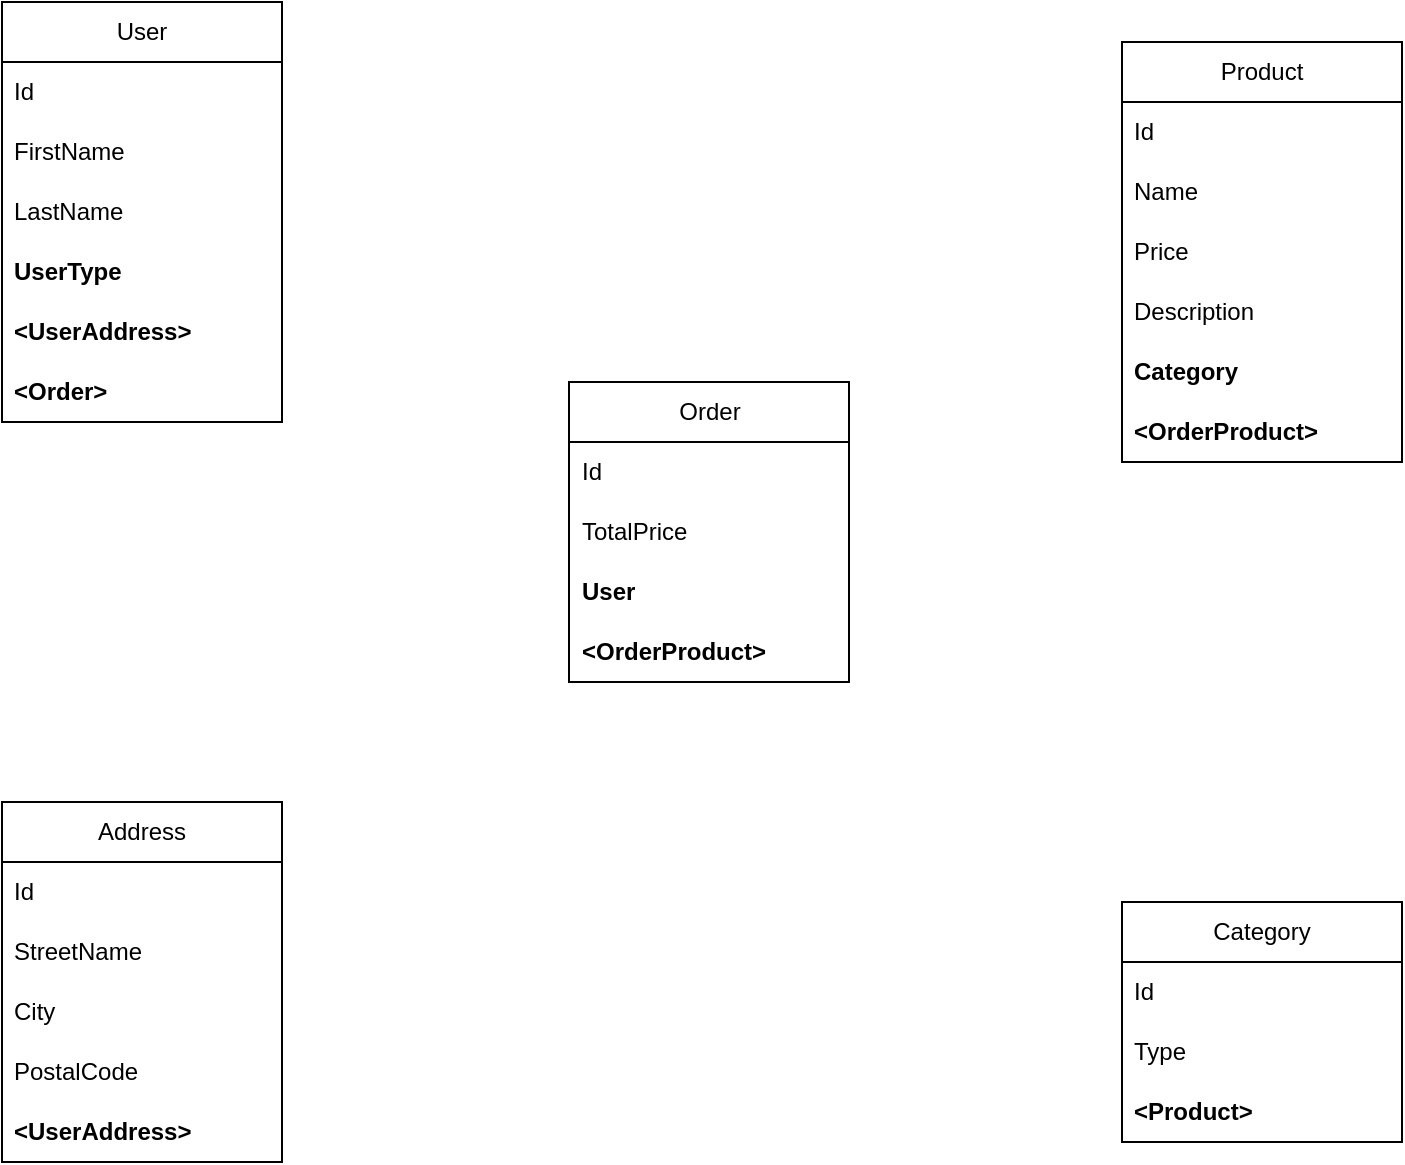 <mxfile version="21.1.8" type="github">
  <diagram name="Sida-1" id="JZOTu8ASMJhNiB_NNXug">
    <mxGraphModel dx="1434" dy="746" grid="1" gridSize="10" guides="1" tooltips="1" connect="1" arrows="1" fold="1" page="1" pageScale="1" pageWidth="827" pageHeight="1169" math="0" shadow="0">
      <root>
        <mxCell id="0" />
        <mxCell id="1" parent="0" />
        <mxCell id="_yWbzFC5sqD9NhLHcOeJ-7" value="User" style="swimlane;fontStyle=0;childLayout=stackLayout;horizontal=1;startSize=30;horizontalStack=0;resizeParent=1;resizeParentMax=0;resizeLast=0;collapsible=1;marginBottom=0;whiteSpace=wrap;html=1;movable=1;resizable=1;rotatable=1;deletable=1;editable=1;locked=0;connectable=1;" vertex="1" parent="1">
          <mxGeometry x="60" y="40" width="140" height="210" as="geometry" />
        </mxCell>
        <mxCell id="_yWbzFC5sqD9NhLHcOeJ-9" value="Id" style="text;strokeColor=none;fillColor=none;align=left;verticalAlign=middle;spacingLeft=4;spacingRight=4;overflow=hidden;points=[[0,0.5],[1,0.5]];portConstraint=eastwest;rotatable=0;whiteSpace=wrap;html=1;" vertex="1" parent="_yWbzFC5sqD9NhLHcOeJ-7">
          <mxGeometry y="30" width="140" height="30" as="geometry" />
        </mxCell>
        <mxCell id="_yWbzFC5sqD9NhLHcOeJ-10" value="FirstName" style="text;strokeColor=none;fillColor=none;align=left;verticalAlign=middle;spacingLeft=4;spacingRight=4;overflow=hidden;points=[[0,0.5],[1,0.5]];portConstraint=eastwest;rotatable=0;whiteSpace=wrap;html=1;" vertex="1" parent="_yWbzFC5sqD9NhLHcOeJ-7">
          <mxGeometry y="60" width="140" height="30" as="geometry" />
        </mxCell>
        <mxCell id="_yWbzFC5sqD9NhLHcOeJ-15" value="LastName" style="text;strokeColor=none;fillColor=none;align=left;verticalAlign=middle;spacingLeft=4;spacingRight=4;overflow=hidden;points=[[0,0.5],[1,0.5]];portConstraint=eastwest;rotatable=0;whiteSpace=wrap;html=1;" vertex="1" parent="_yWbzFC5sqD9NhLHcOeJ-7">
          <mxGeometry y="90" width="140" height="30" as="geometry" />
        </mxCell>
        <mxCell id="_yWbzFC5sqD9NhLHcOeJ-35" value="&lt;b&gt;UserType&lt;/b&gt;" style="text;strokeColor=none;fillColor=none;align=left;verticalAlign=middle;spacingLeft=4;spacingRight=4;overflow=hidden;points=[[0,0.5],[1,0.5]];portConstraint=eastwest;rotatable=0;whiteSpace=wrap;html=1;" vertex="1" parent="_yWbzFC5sqD9NhLHcOeJ-7">
          <mxGeometry y="120" width="140" height="30" as="geometry" />
        </mxCell>
        <mxCell id="_yWbzFC5sqD9NhLHcOeJ-36" value="&lt;b&gt;&amp;lt;UserAddress&amp;gt;&lt;/b&gt;" style="text;strokeColor=none;fillColor=none;align=left;verticalAlign=middle;spacingLeft=4;spacingRight=4;overflow=hidden;points=[[0,0.5],[1,0.5]];portConstraint=eastwest;rotatable=0;whiteSpace=wrap;html=1;" vertex="1" parent="_yWbzFC5sqD9NhLHcOeJ-7">
          <mxGeometry y="150" width="140" height="30" as="geometry" />
        </mxCell>
        <mxCell id="_yWbzFC5sqD9NhLHcOeJ-37" value="&lt;b&gt;&amp;lt;Order&amp;gt;&lt;/b&gt;" style="text;strokeColor=none;fillColor=none;align=left;verticalAlign=middle;spacingLeft=4;spacingRight=4;overflow=hidden;points=[[0,0.5],[1,0.5]];portConstraint=eastwest;rotatable=0;whiteSpace=wrap;html=1;" vertex="1" parent="_yWbzFC5sqD9NhLHcOeJ-7">
          <mxGeometry y="180" width="140" height="30" as="geometry" />
        </mxCell>
        <mxCell id="_yWbzFC5sqD9NhLHcOeJ-11" value="Address" style="swimlane;fontStyle=0;childLayout=stackLayout;horizontal=1;startSize=30;horizontalStack=0;resizeParent=1;resizeParentMax=0;resizeLast=0;collapsible=1;marginBottom=0;whiteSpace=wrap;html=1;" vertex="1" parent="1">
          <mxGeometry x="60" y="440" width="140" height="180" as="geometry" />
        </mxCell>
        <mxCell id="_yWbzFC5sqD9NhLHcOeJ-12" value="Id" style="text;strokeColor=none;fillColor=none;align=left;verticalAlign=middle;spacingLeft=4;spacingRight=4;overflow=hidden;points=[[0,0.5],[1,0.5]];portConstraint=eastwest;rotatable=0;whiteSpace=wrap;html=1;" vertex="1" parent="_yWbzFC5sqD9NhLHcOeJ-11">
          <mxGeometry y="30" width="140" height="30" as="geometry" />
        </mxCell>
        <mxCell id="_yWbzFC5sqD9NhLHcOeJ-13" value="StreetName" style="text;strokeColor=none;fillColor=none;align=left;verticalAlign=middle;spacingLeft=4;spacingRight=4;overflow=hidden;points=[[0,0.5],[1,0.5]];portConstraint=eastwest;rotatable=0;whiteSpace=wrap;html=1;" vertex="1" parent="_yWbzFC5sqD9NhLHcOeJ-11">
          <mxGeometry y="60" width="140" height="30" as="geometry" />
        </mxCell>
        <mxCell id="_yWbzFC5sqD9NhLHcOeJ-14" value="City" style="text;strokeColor=none;fillColor=none;align=left;verticalAlign=middle;spacingLeft=4;spacingRight=4;overflow=hidden;points=[[0,0.5],[1,0.5]];portConstraint=eastwest;rotatable=0;whiteSpace=wrap;html=1;" vertex="1" parent="_yWbzFC5sqD9NhLHcOeJ-11">
          <mxGeometry y="90" width="140" height="30" as="geometry" />
        </mxCell>
        <mxCell id="_yWbzFC5sqD9NhLHcOeJ-38" value="PostalCode" style="text;strokeColor=none;fillColor=none;align=left;verticalAlign=middle;spacingLeft=4;spacingRight=4;overflow=hidden;points=[[0,0.5],[1,0.5]];portConstraint=eastwest;rotatable=0;whiteSpace=wrap;html=1;" vertex="1" parent="_yWbzFC5sqD9NhLHcOeJ-11">
          <mxGeometry y="120" width="140" height="30" as="geometry" />
        </mxCell>
        <mxCell id="_yWbzFC5sqD9NhLHcOeJ-40" value="&lt;b&gt;&amp;lt;UserAddress&amp;gt;&lt;/b&gt;" style="text;strokeColor=none;fillColor=none;align=left;verticalAlign=middle;spacingLeft=4;spacingRight=4;overflow=hidden;points=[[0,0.5],[1,0.5]];portConstraint=eastwest;rotatable=0;whiteSpace=wrap;html=1;" vertex="1" parent="_yWbzFC5sqD9NhLHcOeJ-11">
          <mxGeometry y="150" width="140" height="30" as="geometry" />
        </mxCell>
        <mxCell id="_yWbzFC5sqD9NhLHcOeJ-18" value="Product" style="swimlane;fontStyle=0;childLayout=stackLayout;horizontal=1;startSize=30;horizontalStack=0;resizeParent=1;resizeParentMax=0;resizeLast=0;collapsible=1;marginBottom=0;whiteSpace=wrap;html=1;" vertex="1" parent="1">
          <mxGeometry x="620" y="60" width="140" height="210" as="geometry" />
        </mxCell>
        <mxCell id="_yWbzFC5sqD9NhLHcOeJ-19" value="Id" style="text;strokeColor=none;fillColor=none;align=left;verticalAlign=middle;spacingLeft=4;spacingRight=4;overflow=hidden;points=[[0,0.5],[1,0.5]];portConstraint=eastwest;rotatable=0;whiteSpace=wrap;html=1;" vertex="1" parent="_yWbzFC5sqD9NhLHcOeJ-18">
          <mxGeometry y="30" width="140" height="30" as="geometry" />
        </mxCell>
        <mxCell id="_yWbzFC5sqD9NhLHcOeJ-20" value="Name" style="text;strokeColor=none;fillColor=none;align=left;verticalAlign=middle;spacingLeft=4;spacingRight=4;overflow=hidden;points=[[0,0.5],[1,0.5]];portConstraint=eastwest;rotatable=0;whiteSpace=wrap;html=1;" vertex="1" parent="_yWbzFC5sqD9NhLHcOeJ-18">
          <mxGeometry y="60" width="140" height="30" as="geometry" />
        </mxCell>
        <mxCell id="_yWbzFC5sqD9NhLHcOeJ-21" value="Price" style="text;strokeColor=none;fillColor=none;align=left;verticalAlign=middle;spacingLeft=4;spacingRight=4;overflow=hidden;points=[[0,0.5],[1,0.5]];portConstraint=eastwest;rotatable=0;whiteSpace=wrap;html=1;" vertex="1" parent="_yWbzFC5sqD9NhLHcOeJ-18">
          <mxGeometry y="90" width="140" height="30" as="geometry" />
        </mxCell>
        <mxCell id="_yWbzFC5sqD9NhLHcOeJ-22" value="Description" style="text;strokeColor=none;fillColor=none;align=left;verticalAlign=middle;spacingLeft=4;spacingRight=4;overflow=hidden;points=[[0,0.5],[1,0.5]];portConstraint=eastwest;rotatable=0;whiteSpace=wrap;html=1;" vertex="1" parent="_yWbzFC5sqD9NhLHcOeJ-18">
          <mxGeometry y="120" width="140" height="30" as="geometry" />
        </mxCell>
        <mxCell id="_yWbzFC5sqD9NhLHcOeJ-41" value="&lt;b&gt;Category&lt;/b&gt;" style="text;strokeColor=none;fillColor=none;align=left;verticalAlign=middle;spacingLeft=4;spacingRight=4;overflow=hidden;points=[[0,0.5],[1,0.5]];portConstraint=eastwest;rotatable=0;whiteSpace=wrap;html=1;" vertex="1" parent="_yWbzFC5sqD9NhLHcOeJ-18">
          <mxGeometry y="150" width="140" height="30" as="geometry" />
        </mxCell>
        <mxCell id="_yWbzFC5sqD9NhLHcOeJ-42" value="&lt;b&gt;&amp;lt;OrderProduct&amp;gt;&lt;/b&gt;" style="text;strokeColor=none;fillColor=none;align=left;verticalAlign=middle;spacingLeft=4;spacingRight=4;overflow=hidden;points=[[0,0.5],[1,0.5]];portConstraint=eastwest;rotatable=0;whiteSpace=wrap;html=1;" vertex="1" parent="_yWbzFC5sqD9NhLHcOeJ-18">
          <mxGeometry y="180" width="140" height="30" as="geometry" />
        </mxCell>
        <mxCell id="_yWbzFC5sqD9NhLHcOeJ-23" value="Category" style="swimlane;fontStyle=0;childLayout=stackLayout;horizontal=1;startSize=30;horizontalStack=0;resizeParent=1;resizeParentMax=0;resizeLast=0;collapsible=1;marginBottom=0;whiteSpace=wrap;html=1;" vertex="1" parent="1">
          <mxGeometry x="620" y="490" width="140" height="120" as="geometry" />
        </mxCell>
        <mxCell id="_yWbzFC5sqD9NhLHcOeJ-24" value="Id" style="text;strokeColor=none;fillColor=none;align=left;verticalAlign=middle;spacingLeft=4;spacingRight=4;overflow=hidden;points=[[0,0.5],[1,0.5]];portConstraint=eastwest;rotatable=0;whiteSpace=wrap;html=1;" vertex="1" parent="_yWbzFC5sqD9NhLHcOeJ-23">
          <mxGeometry y="30" width="140" height="30" as="geometry" />
        </mxCell>
        <mxCell id="_yWbzFC5sqD9NhLHcOeJ-25" value="Type" style="text;strokeColor=none;fillColor=none;align=left;verticalAlign=middle;spacingLeft=4;spacingRight=4;overflow=hidden;points=[[0,0.5],[1,0.5]];portConstraint=eastwest;rotatable=0;whiteSpace=wrap;html=1;" vertex="1" parent="_yWbzFC5sqD9NhLHcOeJ-23">
          <mxGeometry y="60" width="140" height="30" as="geometry" />
        </mxCell>
        <mxCell id="_yWbzFC5sqD9NhLHcOeJ-43" value="&lt;b&gt;&amp;lt;Product&amp;gt;&lt;/b&gt;" style="text;strokeColor=none;fillColor=none;align=left;verticalAlign=middle;spacingLeft=4;spacingRight=4;overflow=hidden;points=[[0,0.5],[1,0.5]];portConstraint=eastwest;rotatable=0;whiteSpace=wrap;html=1;" vertex="1" parent="_yWbzFC5sqD9NhLHcOeJ-23">
          <mxGeometry y="90" width="140" height="30" as="geometry" />
        </mxCell>
        <mxCell id="_yWbzFC5sqD9NhLHcOeJ-27" value="Order" style="swimlane;fontStyle=0;childLayout=stackLayout;horizontal=1;startSize=30;horizontalStack=0;resizeParent=1;resizeParentMax=0;resizeLast=0;collapsible=1;marginBottom=0;whiteSpace=wrap;html=1;" vertex="1" parent="1">
          <mxGeometry x="343.5" y="230" width="140" height="150" as="geometry" />
        </mxCell>
        <mxCell id="_yWbzFC5sqD9NhLHcOeJ-28" value="Id" style="text;strokeColor=none;fillColor=none;align=left;verticalAlign=middle;spacingLeft=4;spacingRight=4;overflow=hidden;points=[[0,0.5],[1,0.5]];portConstraint=eastwest;rotatable=0;whiteSpace=wrap;html=1;" vertex="1" parent="_yWbzFC5sqD9NhLHcOeJ-27">
          <mxGeometry y="30" width="140" height="30" as="geometry" />
        </mxCell>
        <mxCell id="_yWbzFC5sqD9NhLHcOeJ-29" value="TotalPrice" style="text;strokeColor=none;fillColor=none;align=left;verticalAlign=middle;spacingLeft=4;spacingRight=4;overflow=hidden;points=[[0,0.5],[1,0.5]];portConstraint=eastwest;rotatable=0;whiteSpace=wrap;html=1;" vertex="1" parent="_yWbzFC5sqD9NhLHcOeJ-27">
          <mxGeometry y="60" width="140" height="30" as="geometry" />
        </mxCell>
        <mxCell id="_yWbzFC5sqD9NhLHcOeJ-32" value="&lt;b&gt;User&lt;/b&gt;" style="text;strokeColor=none;fillColor=none;align=left;verticalAlign=middle;spacingLeft=4;spacingRight=4;overflow=hidden;points=[[0,0.5],[1,0.5]];portConstraint=eastwest;rotatable=0;whiteSpace=wrap;html=1;" vertex="1" parent="_yWbzFC5sqD9NhLHcOeJ-27">
          <mxGeometry y="90" width="140" height="30" as="geometry" />
        </mxCell>
        <mxCell id="_yWbzFC5sqD9NhLHcOeJ-33" value="&lt;b&gt;&amp;lt;OrderProduct&amp;gt;&lt;/b&gt;" style="text;strokeColor=none;fillColor=none;align=left;verticalAlign=middle;spacingLeft=4;spacingRight=4;overflow=hidden;points=[[0,0.5],[1,0.5]];portConstraint=eastwest;rotatable=0;whiteSpace=wrap;html=1;" vertex="1" parent="_yWbzFC5sqD9NhLHcOeJ-27">
          <mxGeometry y="120" width="140" height="30" as="geometry" />
        </mxCell>
      </root>
    </mxGraphModel>
  </diagram>
</mxfile>
